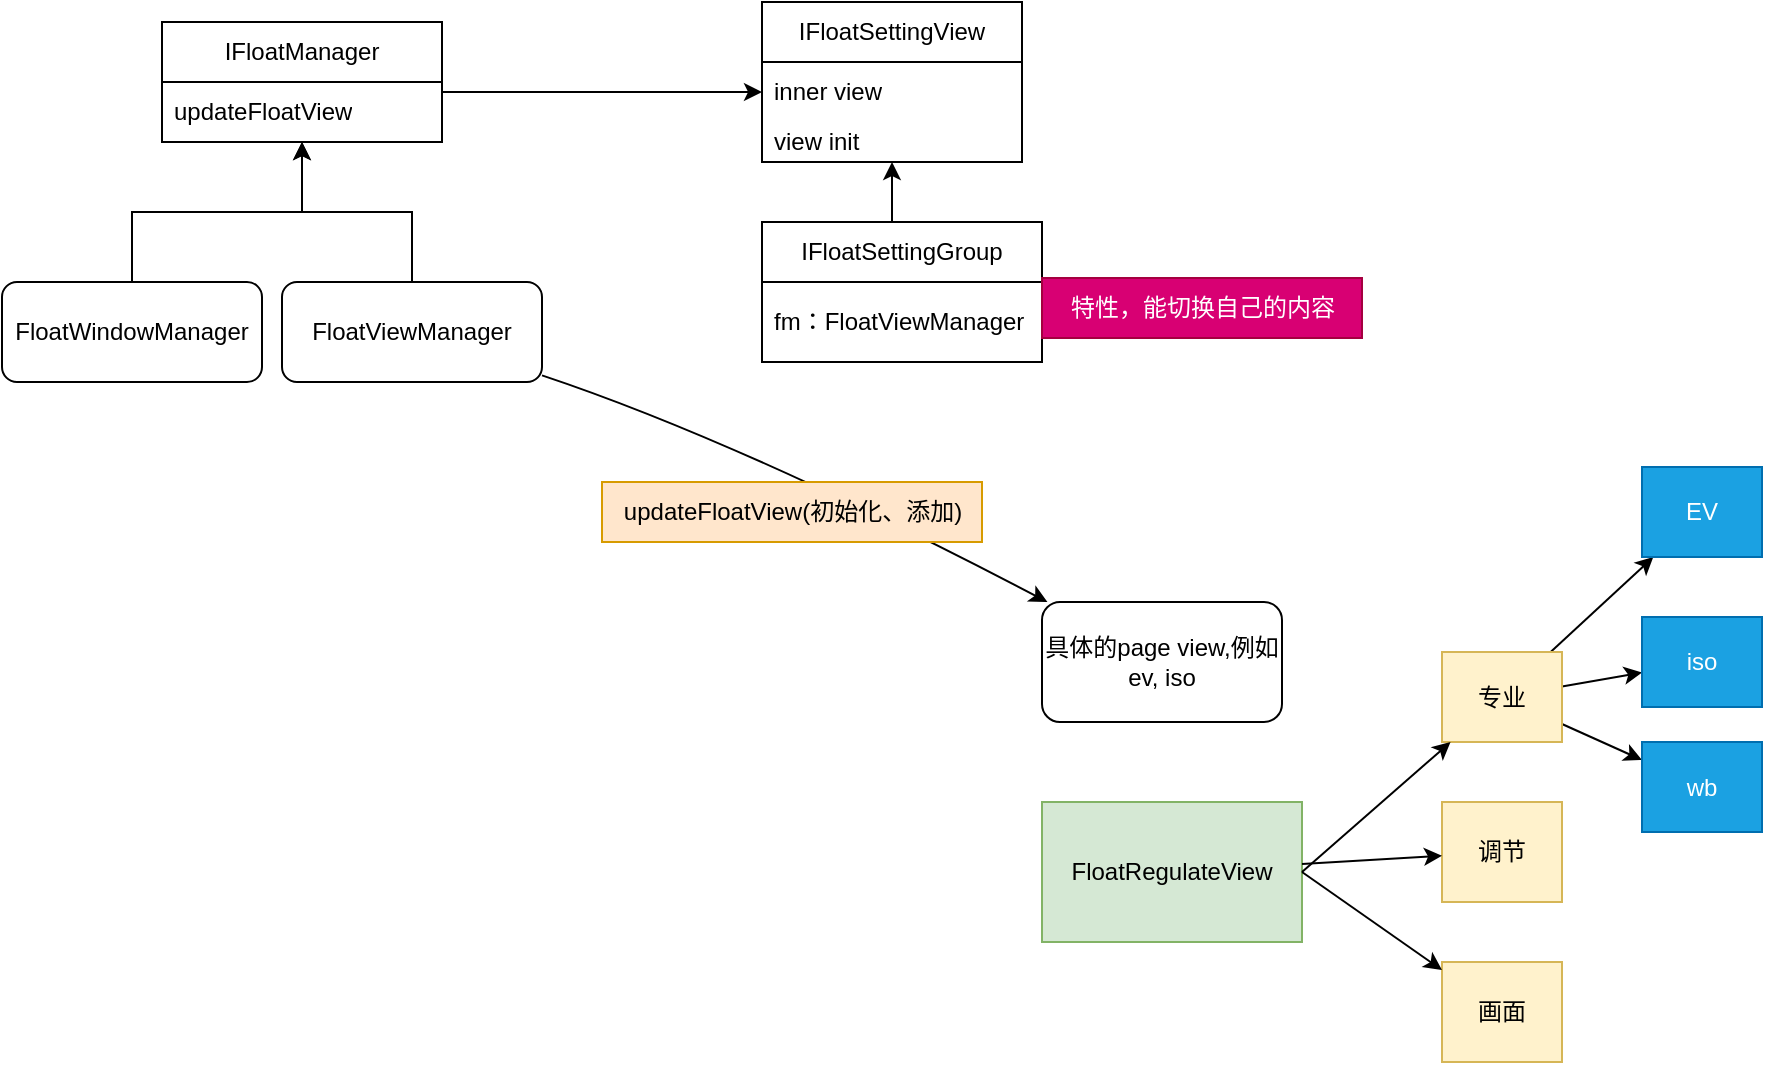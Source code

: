 <mxfile version="22.1.3" type="github">
  <diagram name="第 1 页" id="Fykw5O2NkITJGp-mvflq">
    <mxGraphModel dx="1434" dy="738" grid="1" gridSize="10" guides="1" tooltips="1" connect="1" arrows="1" fold="1" page="1" pageScale="1" pageWidth="827" pageHeight="1169" math="0" shadow="0">
      <root>
        <mxCell id="0" />
        <mxCell id="1" parent="0" />
        <mxCell id="4DCGF517CeuQqB2pWlTT-3" value="IFloatSettingView" style="swimlane;fontStyle=0;childLayout=stackLayout;horizontal=1;startSize=30;horizontalStack=0;resizeParent=1;resizeParentMax=0;resizeLast=0;collapsible=1;marginBottom=0;whiteSpace=wrap;html=1;" vertex="1" parent="1">
          <mxGeometry x="580" y="200" width="130" height="80" as="geometry" />
        </mxCell>
        <mxCell id="4DCGF517CeuQqB2pWlTT-4" value="inner view" style="text;strokeColor=none;fillColor=none;align=left;verticalAlign=middle;spacingLeft=4;spacingRight=4;overflow=hidden;points=[[0,0.5],[1,0.5]];portConstraint=eastwest;rotatable=0;whiteSpace=wrap;html=1;" vertex="1" parent="4DCGF517CeuQqB2pWlTT-3">
          <mxGeometry y="30" width="130" height="30" as="geometry" />
        </mxCell>
        <mxCell id="4DCGF517CeuQqB2pWlTT-5" value="view init" style="text;strokeColor=none;fillColor=none;align=left;verticalAlign=middle;spacingLeft=4;spacingRight=4;overflow=hidden;points=[[0,0.5],[1,0.5]];portConstraint=eastwest;rotatable=0;whiteSpace=wrap;html=1;" vertex="1" parent="4DCGF517CeuQqB2pWlTT-3">
          <mxGeometry y="60" width="130" height="20" as="geometry" />
        </mxCell>
        <mxCell id="4DCGF517CeuQqB2pWlTT-7" value="IFloatManager" style="swimlane;fontStyle=0;childLayout=stackLayout;horizontal=1;startSize=30;horizontalStack=0;resizeParent=1;resizeParentMax=0;resizeLast=0;collapsible=1;marginBottom=0;whiteSpace=wrap;html=1;" vertex="1" parent="1">
          <mxGeometry x="280" y="210" width="140" height="60" as="geometry" />
        </mxCell>
        <mxCell id="4DCGF517CeuQqB2pWlTT-8" value="updateFloatView" style="text;strokeColor=none;fillColor=none;align=left;verticalAlign=middle;spacingLeft=4;spacingRight=4;overflow=hidden;points=[[0,0.5],[1,0.5]];portConstraint=eastwest;rotatable=0;whiteSpace=wrap;html=1;" vertex="1" parent="4DCGF517CeuQqB2pWlTT-7">
          <mxGeometry y="30" width="140" height="30" as="geometry" />
        </mxCell>
        <mxCell id="4DCGF517CeuQqB2pWlTT-10" style="edgeStyle=orthogonalEdgeStyle;rounded=0;orthogonalLoop=1;jettySize=auto;html=1;" edge="1" parent="1" source="4DCGF517CeuQqB2pWlTT-8" target="4DCGF517CeuQqB2pWlTT-3">
          <mxGeometry relative="1" as="geometry">
            <Array as="points">
              <mxPoint x="460" y="245" />
              <mxPoint x="460" y="245" />
            </Array>
          </mxGeometry>
        </mxCell>
        <mxCell id="4DCGF517CeuQqB2pWlTT-13" style="edgeStyle=orthogonalEdgeStyle;rounded=0;orthogonalLoop=1;jettySize=auto;html=1;" edge="1" parent="1" source="4DCGF517CeuQqB2pWlTT-11" target="4DCGF517CeuQqB2pWlTT-7">
          <mxGeometry relative="1" as="geometry" />
        </mxCell>
        <mxCell id="4DCGF517CeuQqB2pWlTT-11" value="FloatWindowManager" style="rounded=1;whiteSpace=wrap;html=1;" vertex="1" parent="1">
          <mxGeometry x="200" y="340" width="130" height="50" as="geometry" />
        </mxCell>
        <mxCell id="4DCGF517CeuQqB2pWlTT-14" style="edgeStyle=orthogonalEdgeStyle;rounded=0;orthogonalLoop=1;jettySize=auto;html=1;" edge="1" parent="1" source="4DCGF517CeuQqB2pWlTT-12" target="4DCGF517CeuQqB2pWlTT-7">
          <mxGeometry relative="1" as="geometry" />
        </mxCell>
        <mxCell id="4DCGF517CeuQqB2pWlTT-12" value="FloatViewManager" style="rounded=1;whiteSpace=wrap;html=1;" vertex="1" parent="1">
          <mxGeometry x="340" y="340" width="130" height="50" as="geometry" />
        </mxCell>
        <mxCell id="4DCGF517CeuQqB2pWlTT-15" value="具体的page view,例如ev, iso" style="rounded=1;whiteSpace=wrap;html=1;" vertex="1" parent="1">
          <mxGeometry x="720" y="500" width="120" height="60" as="geometry" />
        </mxCell>
        <mxCell id="4DCGF517CeuQqB2pWlTT-16" value="" style="curved=1;endArrow=classic;html=1;rounded=0;" edge="1" parent="1" source="4DCGF517CeuQqB2pWlTT-12" target="4DCGF517CeuQqB2pWlTT-15">
          <mxGeometry width="50" height="50" relative="1" as="geometry">
            <mxPoint x="424.444" y="400" as="sourcePoint" />
            <mxPoint x="680" y="419.714" as="targetPoint" />
            <Array as="points">
              <mxPoint x="570" y="420" />
            </Array>
          </mxGeometry>
        </mxCell>
        <mxCell id="4DCGF517CeuQqB2pWlTT-17" value="updateFloatView(初始化、添加)" style="text;html=1;align=center;verticalAlign=middle;resizable=0;points=[];autosize=1;strokeColor=#d79b00;fillColor=#ffe6cc;" vertex="1" parent="1">
          <mxGeometry x="500" y="440" width="190" height="30" as="geometry" />
        </mxCell>
        <mxCell id="4DCGF517CeuQqB2pWlTT-22" style="edgeStyle=orthogonalEdgeStyle;rounded=0;orthogonalLoop=1;jettySize=auto;html=1;" edge="1" parent="1" source="4DCGF517CeuQqB2pWlTT-18" target="4DCGF517CeuQqB2pWlTT-3">
          <mxGeometry relative="1" as="geometry">
            <Array as="points">
              <mxPoint x="645" y="300" />
              <mxPoint x="645" y="300" />
            </Array>
          </mxGeometry>
        </mxCell>
        <mxCell id="4DCGF517CeuQqB2pWlTT-18" value="IFloatSettingGroup" style="swimlane;fontStyle=0;childLayout=stackLayout;horizontal=1;startSize=30;horizontalStack=0;resizeParent=1;resizeParentMax=0;resizeLast=0;collapsible=1;marginBottom=0;whiteSpace=wrap;html=1;" vertex="1" parent="1">
          <mxGeometry x="580" y="310" width="140" height="70" as="geometry" />
        </mxCell>
        <mxCell id="4DCGF517CeuQqB2pWlTT-20" value="fm：FloatViewManager" style="text;strokeColor=none;fillColor=none;align=left;verticalAlign=middle;spacingLeft=4;spacingRight=4;overflow=hidden;points=[[0,0.5],[1,0.5]];portConstraint=eastwest;rotatable=0;whiteSpace=wrap;html=1;" vertex="1" parent="4DCGF517CeuQqB2pWlTT-18">
          <mxGeometry y="30" width="140" height="40" as="geometry" />
        </mxCell>
        <mxCell id="4DCGF517CeuQqB2pWlTT-23" value="FloatRegulateView" style="rounded=0;whiteSpace=wrap;html=1;fillColor=#d5e8d4;strokeColor=#82b366;" vertex="1" parent="1">
          <mxGeometry x="720" y="600" width="130" height="70" as="geometry" />
        </mxCell>
        <mxCell id="4DCGF517CeuQqB2pWlTT-35" style="rounded=0;orthogonalLoop=1;jettySize=auto;html=1;" edge="1" parent="1" source="4DCGF517CeuQqB2pWlTT-25" target="4DCGF517CeuQqB2pWlTT-32">
          <mxGeometry relative="1" as="geometry" />
        </mxCell>
        <mxCell id="4DCGF517CeuQqB2pWlTT-36" style="rounded=0;orthogonalLoop=1;jettySize=auto;html=1;" edge="1" parent="1" source="4DCGF517CeuQqB2pWlTT-25" target="4DCGF517CeuQqB2pWlTT-33">
          <mxGeometry relative="1" as="geometry" />
        </mxCell>
        <mxCell id="4DCGF517CeuQqB2pWlTT-37" style="rounded=0;orthogonalLoop=1;jettySize=auto;html=1;" edge="1" parent="1" source="4DCGF517CeuQqB2pWlTT-25" target="4DCGF517CeuQqB2pWlTT-34">
          <mxGeometry relative="1" as="geometry" />
        </mxCell>
        <mxCell id="4DCGF517CeuQqB2pWlTT-25" value="专业" style="whiteSpace=wrap;html=1;fillColor=#fff2cc;strokeColor=#d6b656;" vertex="1" parent="1">
          <mxGeometry x="920" y="525" width="60" height="45" as="geometry" />
        </mxCell>
        <mxCell id="4DCGF517CeuQqB2pWlTT-26" value="调节" style="whiteSpace=wrap;html=1;fillColor=#fff2cc;strokeColor=#d6b656;" vertex="1" parent="1">
          <mxGeometry x="920" y="600" width="60" height="50" as="geometry" />
        </mxCell>
        <mxCell id="4DCGF517CeuQqB2pWlTT-27" value="画面" style="whiteSpace=wrap;html=1;fillColor=#fff2cc;strokeColor=#d6b656;" vertex="1" parent="1">
          <mxGeometry x="920" y="680" width="60" height="50" as="geometry" />
        </mxCell>
        <mxCell id="4DCGF517CeuQqB2pWlTT-28" value="" style="endArrow=classic;html=1;rounded=0;exitX=1;exitY=0.5;exitDx=0;exitDy=0;" edge="1" parent="1" source="4DCGF517CeuQqB2pWlTT-23" target="4DCGF517CeuQqB2pWlTT-25">
          <mxGeometry width="50" height="50" relative="1" as="geometry">
            <mxPoint x="390" y="660" as="sourcePoint" />
            <mxPoint x="440" y="610" as="targetPoint" />
          </mxGeometry>
        </mxCell>
        <mxCell id="4DCGF517CeuQqB2pWlTT-29" value="" style="endArrow=classic;html=1;rounded=0;" edge="1" parent="1" source="4DCGF517CeuQqB2pWlTT-23" target="4DCGF517CeuQqB2pWlTT-26">
          <mxGeometry width="50" height="50" relative="1" as="geometry">
            <mxPoint x="870" y="690" as="sourcePoint" />
            <mxPoint x="920" y="640" as="targetPoint" />
          </mxGeometry>
        </mxCell>
        <mxCell id="4DCGF517CeuQqB2pWlTT-30" value="" style="endArrow=classic;html=1;rounded=0;exitX=1;exitY=0.5;exitDx=0;exitDy=0;" edge="1" parent="1" source="4DCGF517CeuQqB2pWlTT-23" target="4DCGF517CeuQqB2pWlTT-27">
          <mxGeometry width="50" height="50" relative="1" as="geometry">
            <mxPoint x="840" y="760" as="sourcePoint" />
            <mxPoint x="890" y="710" as="targetPoint" />
          </mxGeometry>
        </mxCell>
        <mxCell id="4DCGF517CeuQqB2pWlTT-31" value="特性，能切换自己的内容" style="text;html=1;align=center;verticalAlign=middle;resizable=0;points=[];autosize=1;strokeColor=#A50040;fillColor=#d80073;fontColor=#ffffff;" vertex="1" parent="1">
          <mxGeometry x="720" y="338" width="160" height="30" as="geometry" />
        </mxCell>
        <mxCell id="4DCGF517CeuQqB2pWlTT-32" value="EV" style="whiteSpace=wrap;html=1;fillColor=#1ba1e2;strokeColor=#006EAF;fontColor=#ffffff;" vertex="1" parent="1">
          <mxGeometry x="1020" y="432.5" width="60" height="45" as="geometry" />
        </mxCell>
        <mxCell id="4DCGF517CeuQqB2pWlTT-33" value="iso" style="whiteSpace=wrap;html=1;fillColor=#1ba1e2;strokeColor=#006EAF;fontColor=#ffffff;" vertex="1" parent="1">
          <mxGeometry x="1020" y="507.5" width="60" height="45" as="geometry" />
        </mxCell>
        <mxCell id="4DCGF517CeuQqB2pWlTT-34" value="wb" style="whiteSpace=wrap;html=1;fillColor=#1ba1e2;strokeColor=#006EAF;fontColor=#ffffff;" vertex="1" parent="1">
          <mxGeometry x="1020" y="570" width="60" height="45" as="geometry" />
        </mxCell>
      </root>
    </mxGraphModel>
  </diagram>
</mxfile>
